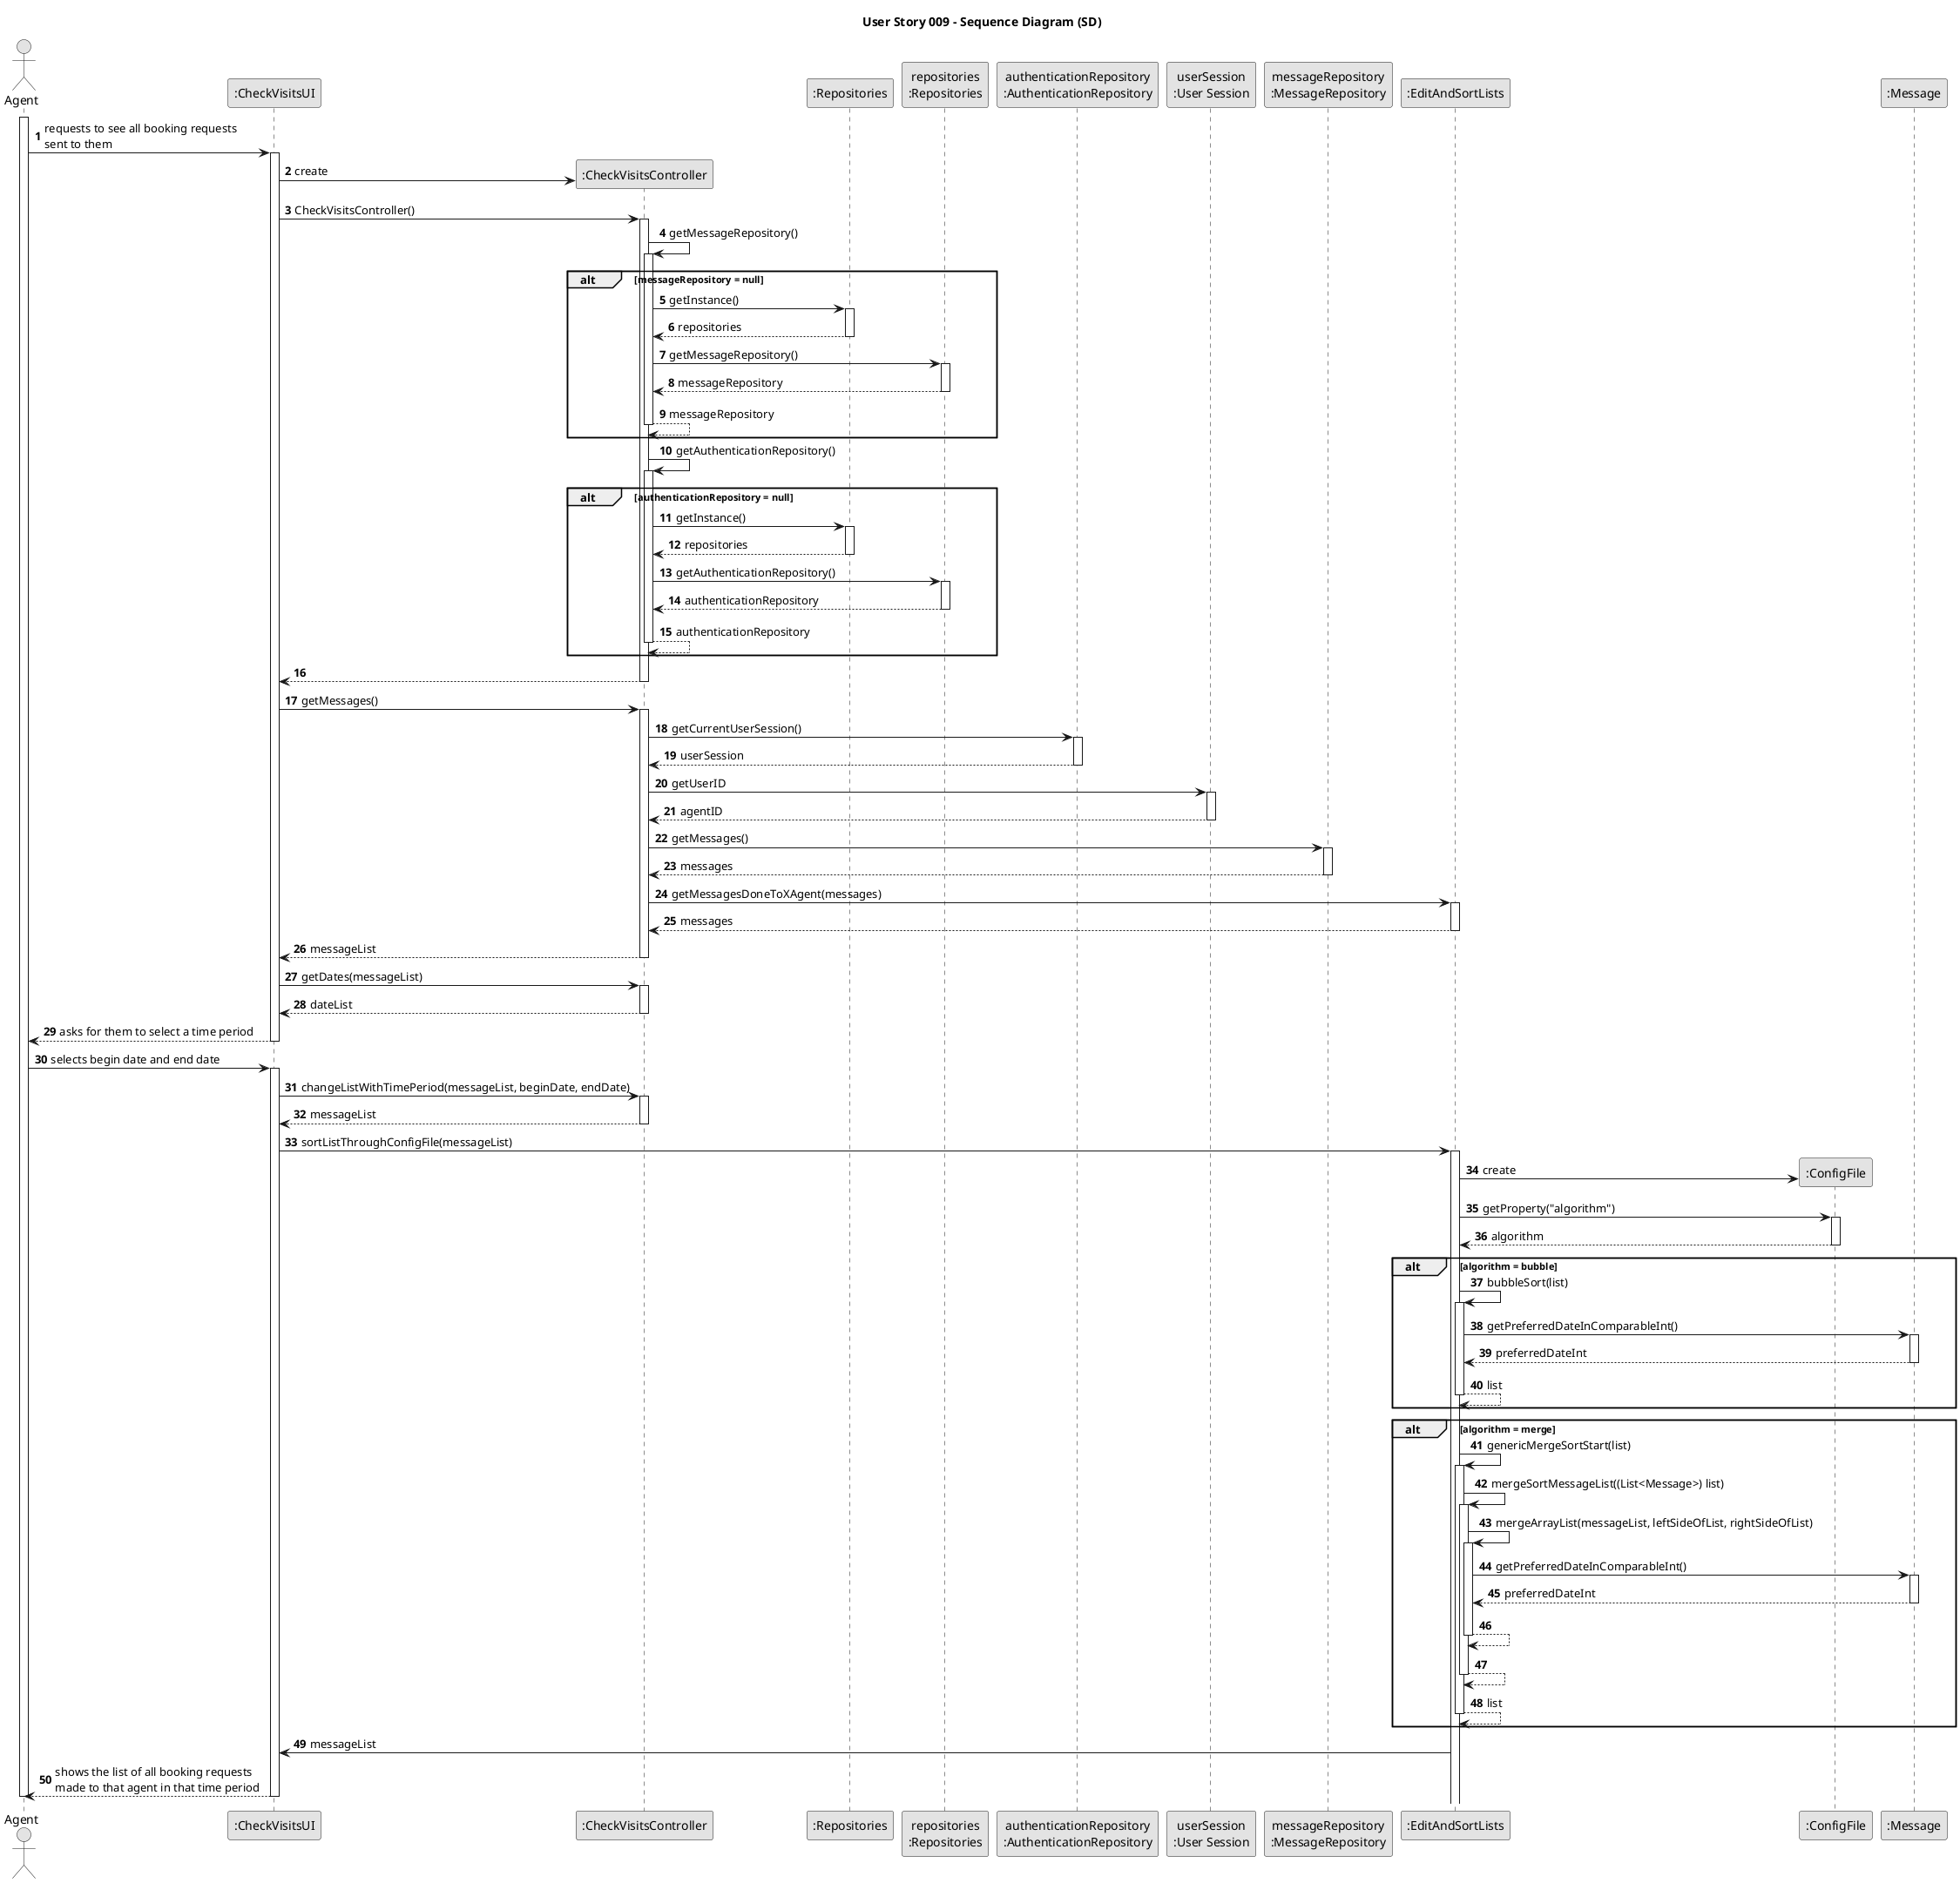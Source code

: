 @startuml
skinparam monochrome true
skinparam packageStyle rectangle
skinparam shadowing false

title User Story 009 - Sequence Diagram (SD)

autonumber

actor "Agent" as ADM
participant ":CheckVisitsUI" as UI

participant ":CheckVisitsController" as CTRL
participant ":Repositories" as RepositorySingleton
participant "repositories\n:Repositories" as PLAT
participant "authenticationRepository\n:AuthenticationRepository" as AUTHRepository
participant "userSession\n:User Session" as SESSION
participant "messageRepository\n:MessageRepository" as MSGRepository
participant ":EditAndSortLists" as EDIT


participant ":ConfigFile" as CONFIG
participant ":Message" as Message



activate ADM

    ADM -> UI : requests to see all booking requests\nsent to them

    activate UI

        UI -> CTRL** : create

        UI -> CTRL : CheckVisitsController()

            activate CTRL

            CTRL -> CTRL: getMessageRepository()

                activate CTRL

                    alt messageRepository = null

                        CTRL -> RepositorySingleton : getInstance()

                            activate RepositorySingleton

                            RepositorySingleton --> CTRL: repositories

                        deactivate RepositorySingleton

                        CTRL -> PLAT : getMessageRepository()

                            activate PLAT

                            PLAT --> CTRL: messageRepository

                            deactivate PLAT

                        CTRL --> CTRL : messageRepository

                        deactivate CTRL

                    end

            CTRL -> CTRL: getAuthenticationRepository()

                activate CTRL

                    alt authenticationRepository = null

                        CTRL -> RepositorySingleton : getInstance()

                            activate RepositorySingleton

                            RepositorySingleton --> CTRL: repositories

                        deactivate RepositorySingleton

                        CTRL -> PLAT : getAuthenticationRepository()

                            activate PLAT

                            PLAT --> CTRL: authenticationRepository

                            deactivate PLAT

                        CTRL --> CTRL : authenticationRepository

                        deactivate CTRL

                    end

                CTRL --> UI

            deactivate CTRL

            UI -> CTRL : getMessages()

            activate CTRL

                CTRL -> AUTHRepository: getCurrentUserSession()

                activate AUTHRepository

                AUTHRepository --> CTRL: userSession

                deactivate AUTHRepository

                CTRL -> SESSION : getUserID

                activate SESSION

                SESSION --> CTRL : agentID

                deactivate SESSION

                CTRL -> MSGRepository : getMessages()

                activate MSGRepository

                MSGRepository --> CTRL : messages

                deactivate MSGRepository

                CTRL -> EDIT : getMessagesDoneToXAgent(messages)

                activate EDIT

                EDIT --> CTRL : messages

                deactivate EDIT

            CTRL --> UI : messageList

            deactivate CTRL

            UI -> CTRL : getDates(messageList)

            activate CTRL

            CTRL --> UI : dateList

            deactivate CTRL







        UI --> ADM : asks for them to select a time period

    deactivate UI

        ADM -> UI : selects begin date and end date

        activate UI

            UI -> CTRL : changeListWithTimePeriod(messageList, beginDate, endDate)

            activate CTRL

            CTRL --> UI : messageList

            deactivate CTRL

        UI -> EDIT : sortListThroughConfigFile(messageList)

        activate EDIT

        EDIT -> CONFIG** : create

        EDIT -> CONFIG : getProperty("algorithm")

        activate CONFIG

        CONFIG --> EDIT : algorithm

        deactivate CONFIG



        alt algorithm = bubble

        EDIT -> EDIT : bubbleSort(list)

        activate EDIT

        EDIT -> Message : getPreferredDateInComparableInt()

        activate Message

        Message --> EDIT : preferredDateInt

        deactivate Message

        EDIT --> EDIT : list

        deactivate EDIT

        end



        alt algorithm = merge

        EDIT -> EDIT : genericMergeSortStart(list)

        activate EDIT

        EDIT -> EDIT : mergeSortMessageList((List<Message>) list)

        activate EDIT

        EDIT -> EDIT : mergeArrayList(messageList, leftSideOfList, rightSideOfList)

        activate EDIT

                EDIT -> Message : getPreferredDateInComparableInt()

                activate Message

                Message --> EDIT : preferredDateInt

                deactivate Message

        EDIT --> EDIT

        deactivate EDIT

        EDIT --> EDIT

        deactivate EDIT

        EDIT --> EDIT : list

        deactivate EDIT

        end

        EDIT -> UI : messageList

        UI --> ADM : shows the list of all booking requests\nmade to that agent in that time period

    deactivate UI

deactivate ADM
@enduml
